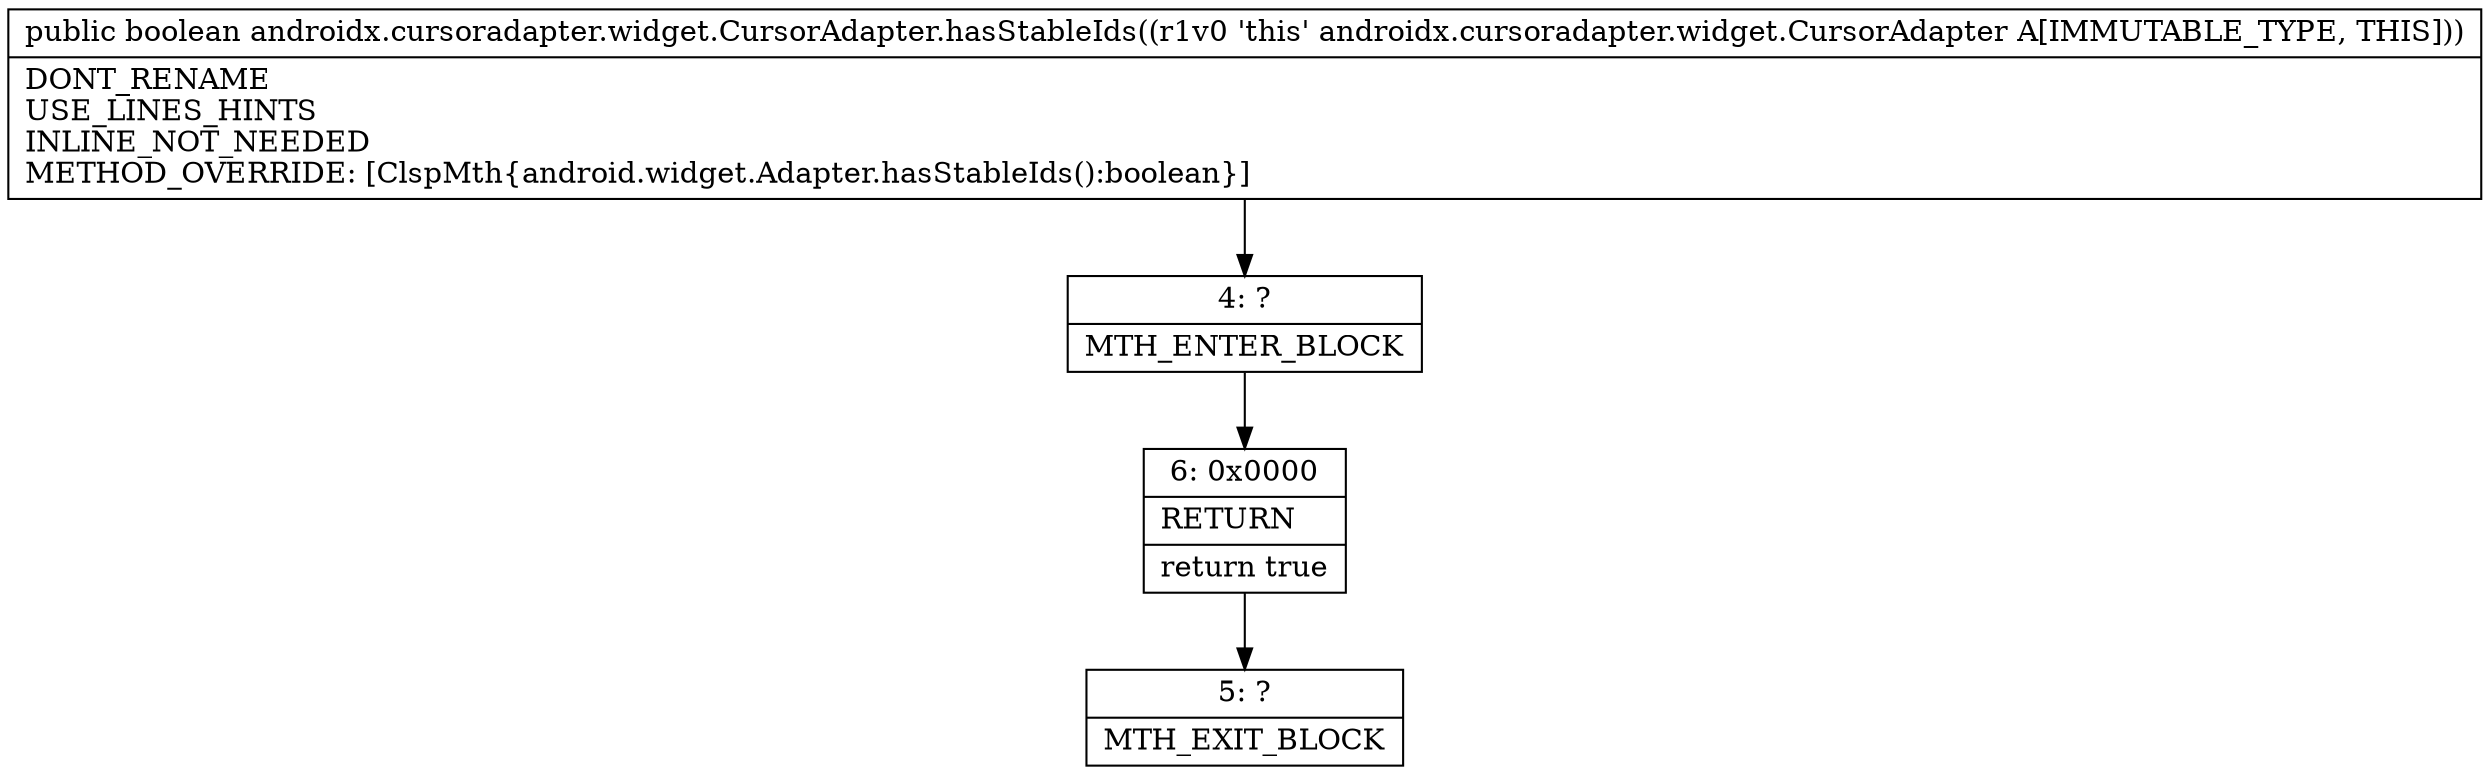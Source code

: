 digraph "CFG forandroidx.cursoradapter.widget.CursorAdapter.hasStableIds()Z" {
Node_4 [shape=record,label="{4\:\ ?|MTH_ENTER_BLOCK\l}"];
Node_6 [shape=record,label="{6\:\ 0x0000|RETURN\l|return true\l}"];
Node_5 [shape=record,label="{5\:\ ?|MTH_EXIT_BLOCK\l}"];
MethodNode[shape=record,label="{public boolean androidx.cursoradapter.widget.CursorAdapter.hasStableIds((r1v0 'this' androidx.cursoradapter.widget.CursorAdapter A[IMMUTABLE_TYPE, THIS]))  | DONT_RENAME\lUSE_LINES_HINTS\lINLINE_NOT_NEEDED\lMETHOD_OVERRIDE: [ClspMth\{android.widget.Adapter.hasStableIds():boolean\}]\l}"];
MethodNode -> Node_4;Node_4 -> Node_6;
Node_6 -> Node_5;
}


